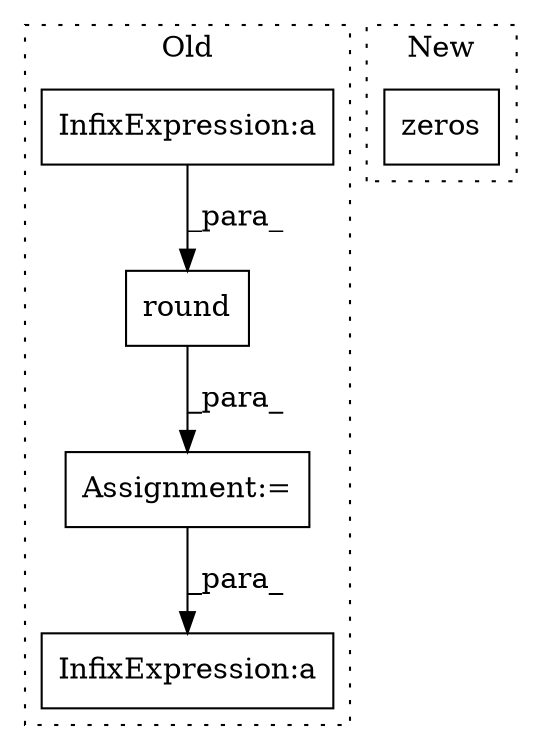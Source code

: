 digraph G {
subgraph cluster0 {
1 [label="round" a="32" s="10067,10084" l="6,1" shape="box"];
3 [label="InfixExpression:a" a="27" s="10212" l="3" shape="box"];
4 [label="InfixExpression:a" a="27" s="10080" l="3" shape="box"];
5 [label="Assignment:=" a="7" s="10124" l="1" shape="box"];
label = "Old";
style="dotted";
}
subgraph cluster1 {
2 [label="zeros" a="32" s="10133,10144" l="6,1" shape="box"];
label = "New";
style="dotted";
}
1 -> 5 [label="_para_"];
4 -> 1 [label="_para_"];
5 -> 3 [label="_para_"];
}